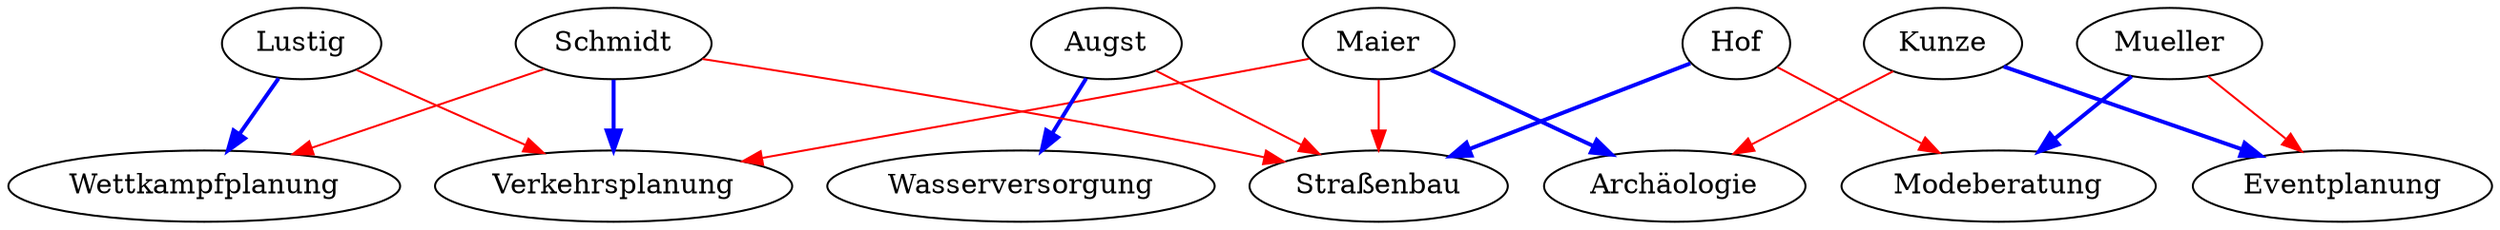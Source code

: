 digraph test{
    Maier -> Straßenbau [color=red];
    Maier -> Verkehrsplanung [color=red];
    Maier -> Archäologie [color=blue, style=bold];
    Mueller -> Modeberatung [color=blue, style=bold];
    Mueller -> Eventplanung [color=red];
    Augst -> Straßenbau [color=red];
    Augst -> Wasserversorgung [color=blue, style=bold];
    Schmidt -> Straßenbau [color=red];
    Schmidt -> Verkehrsplanung [color=blue, style=bold];
    Schmidt -> Wettkampfplanung [color=red];
    Kunze -> Archäologie [color=red];
    Kunze -> Eventplanung [color=blue, style=bold];
    Hof -> Straßenbau [color=blue, style=bold];
    Hof -> Modeberatung [color=red];
    Lustig -> Verkehrsplanung [color=red];
    Lustig -> Wettkampfplanung [color=blue, style=bold];
}
